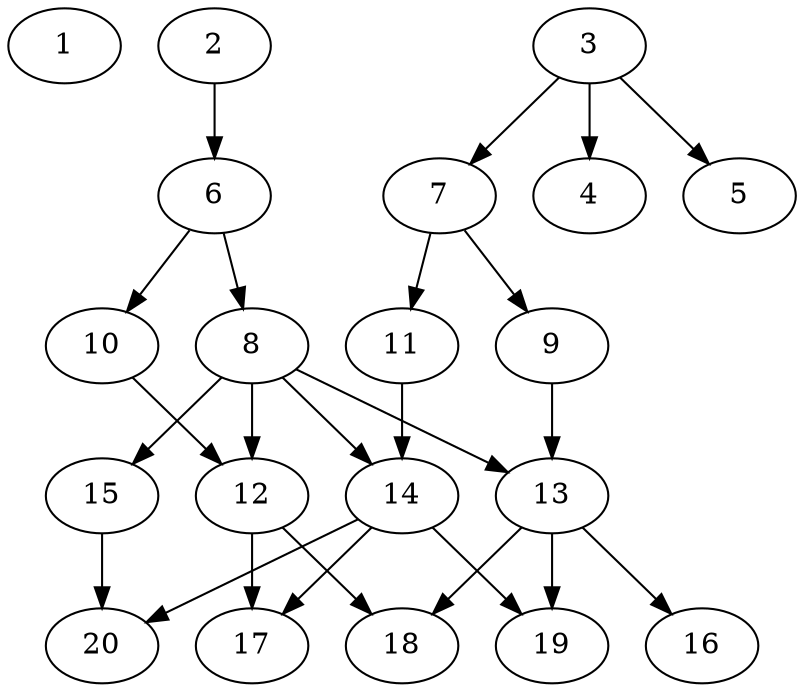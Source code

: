 // DAG (tier=1-easy, mode=data, n=20, ccr=0.326, fat=0.489, density=0.376, regular=0.708, jump=0.046, mindata=1048576, maxdata=8388608)
// DAG automatically generated by daggen at Sun Aug 24 16:33:33 2025
// /home/ermia/Project/Environments/daggen/bin/daggen --dot --ccr 0.326 --fat 0.489 --regular 0.708 --density 0.376 --jump 0.046 --mindata 1048576 --maxdata 8388608 -n 20 
digraph G {
  1 [size="919146418686077", alpha="0.07", expect_size="459573209343038"]
  2 [size="19261621442505384", alpha="0.17", expect_size="9630810721252692"]
  2 -> 6 [size ="358903917314048"]
  3 [size="239789492607318720", alpha="0.13", expect_size="119894746303659360"]
  3 -> 4 [size ="87300880990208"]
  3 -> 5 [size ="87300880990208"]
  3 -> 7 [size ="87300880990208"]
  4 [size="284254847543346724864", alpha="0.09", expect_size="142127423771673362432"]
  5 [size="19851249301615436", alpha="0.01", expect_size="9925624650807718"]
  6 [size="169075682574336000000", alpha="0.14", expect_size="84537841287168000000"]
  6 -> 8 [size ="244611809280000"]
  6 -> 10 [size ="244611809280000"]
  7 [size="132453837922839298048", alpha="0.09", expect_size="66226918961419649024"]
  7 -> 9 [size ="207873766326272"]
  7 -> 11 [size ="207873766326272"]
  8 [size="38376967506405359616", alpha="0.08", expect_size="19188483753202679808"]
  8 -> 12 [size ="91020054233088"]
  8 -> 13 [size ="91020054233088"]
  8 -> 14 [size ="91020054233088"]
  8 -> 15 [size ="91020054233088"]
  9 [size="22501432547849797632", alpha="0.00", expect_size="11250716273924898816"]
  9 -> 13 [size ="63762220449792"]
  10 [size="1092691756250000", alpha="0.10", expect_size="546345878125000"]
  10 -> 12 [size ="52428800000000"]
  11 [size="31799644332896300", alpha="0.19", expect_size="15899822166448150"]
  11 -> 14 [size ="56402055790592"]
  12 [size="8344186656114675", alpha="0.13", expect_size="4172093328057337"]
  12 -> 17 [size ="315217883955200"]
  12 -> 18 [size ="315217883955200"]
  13 [size="490685871159395648", alpha="0.11", expect_size="245342935579697824"]
  13 -> 16 [size ="487079490355200"]
  13 -> 18 [size ="487079490355200"]
  13 -> 19 [size ="487079490355200"]
  14 [size="1547072288264558", alpha="0.18", expect_size="773536144132279"]
  14 -> 17 [size ="113787180941312"]
  14 -> 19 [size ="113787180941312"]
  14 -> 20 [size ="113787180941312"]
  15 [size="4213310410022130", alpha="0.05", expect_size="2106655205011065"]
  15 -> 20 [size ="482742546464768"]
  16 [size="148120529044359872512", alpha="0.16", expect_size="74060264522179936256"]
  17 [size="41662943788852296", alpha="0.07", expect_size="20831471894426148"]
  18 [size="510436575405727936", alpha="0.16", expect_size="255218287702863968"]
  19 [size="3832513394720175", alpha="0.10", expect_size="1916256697360087"]
  20 [size="2182833849082516", alpha="0.06", expect_size="1091416924541258"]
}